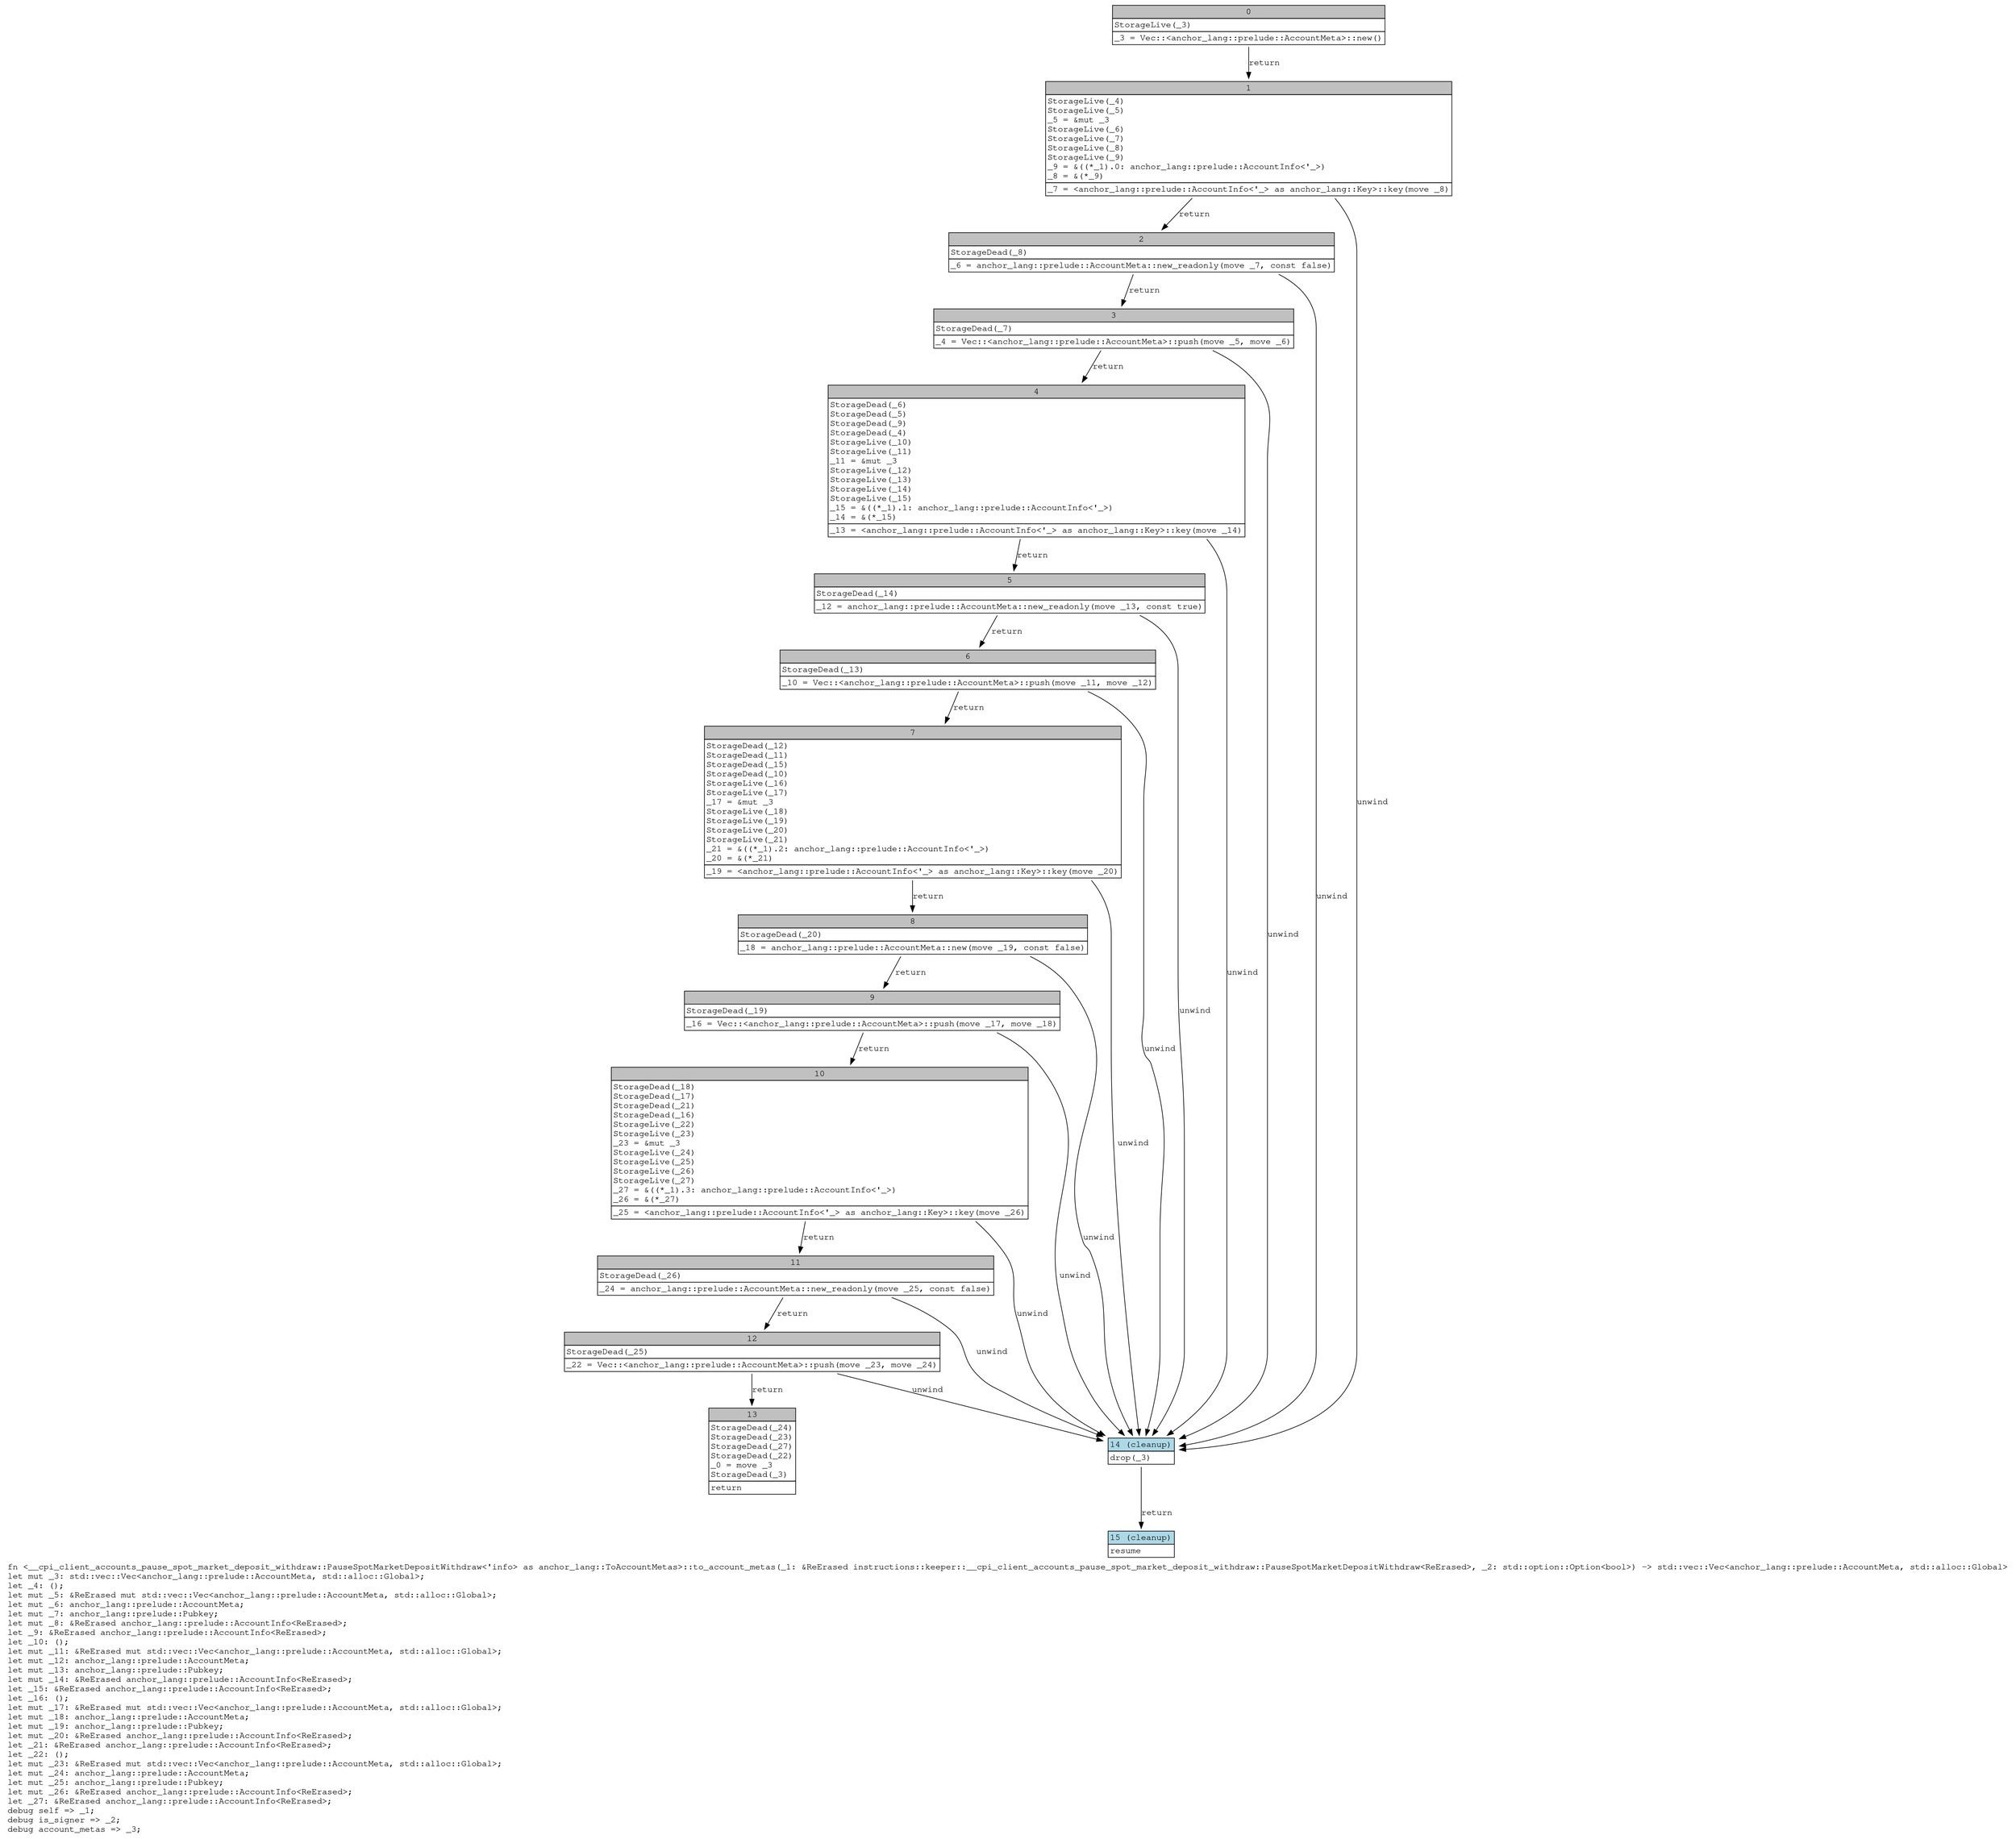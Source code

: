 digraph Mir_0_11383 {
    graph [fontname="Courier, monospace"];
    node [fontname="Courier, monospace"];
    edge [fontname="Courier, monospace"];
    label=<fn &lt;__cpi_client_accounts_pause_spot_market_deposit_withdraw::PauseSpotMarketDepositWithdraw&lt;'info&gt; as anchor_lang::ToAccountMetas&gt;::to_account_metas(_1: &amp;ReErased instructions::keeper::__cpi_client_accounts_pause_spot_market_deposit_withdraw::PauseSpotMarketDepositWithdraw&lt;ReErased&gt;, _2: std::option::Option&lt;bool&gt;) -&gt; std::vec::Vec&lt;anchor_lang::prelude::AccountMeta, std::alloc::Global&gt;<br align="left"/>let mut _3: std::vec::Vec&lt;anchor_lang::prelude::AccountMeta, std::alloc::Global&gt;;<br align="left"/>let _4: ();<br align="left"/>let mut _5: &amp;ReErased mut std::vec::Vec&lt;anchor_lang::prelude::AccountMeta, std::alloc::Global&gt;;<br align="left"/>let mut _6: anchor_lang::prelude::AccountMeta;<br align="left"/>let mut _7: anchor_lang::prelude::Pubkey;<br align="left"/>let mut _8: &amp;ReErased anchor_lang::prelude::AccountInfo&lt;ReErased&gt;;<br align="left"/>let _9: &amp;ReErased anchor_lang::prelude::AccountInfo&lt;ReErased&gt;;<br align="left"/>let _10: ();<br align="left"/>let mut _11: &amp;ReErased mut std::vec::Vec&lt;anchor_lang::prelude::AccountMeta, std::alloc::Global&gt;;<br align="left"/>let mut _12: anchor_lang::prelude::AccountMeta;<br align="left"/>let mut _13: anchor_lang::prelude::Pubkey;<br align="left"/>let mut _14: &amp;ReErased anchor_lang::prelude::AccountInfo&lt;ReErased&gt;;<br align="left"/>let _15: &amp;ReErased anchor_lang::prelude::AccountInfo&lt;ReErased&gt;;<br align="left"/>let _16: ();<br align="left"/>let mut _17: &amp;ReErased mut std::vec::Vec&lt;anchor_lang::prelude::AccountMeta, std::alloc::Global&gt;;<br align="left"/>let mut _18: anchor_lang::prelude::AccountMeta;<br align="left"/>let mut _19: anchor_lang::prelude::Pubkey;<br align="left"/>let mut _20: &amp;ReErased anchor_lang::prelude::AccountInfo&lt;ReErased&gt;;<br align="left"/>let _21: &amp;ReErased anchor_lang::prelude::AccountInfo&lt;ReErased&gt;;<br align="left"/>let _22: ();<br align="left"/>let mut _23: &amp;ReErased mut std::vec::Vec&lt;anchor_lang::prelude::AccountMeta, std::alloc::Global&gt;;<br align="left"/>let mut _24: anchor_lang::prelude::AccountMeta;<br align="left"/>let mut _25: anchor_lang::prelude::Pubkey;<br align="left"/>let mut _26: &amp;ReErased anchor_lang::prelude::AccountInfo&lt;ReErased&gt;;<br align="left"/>let _27: &amp;ReErased anchor_lang::prelude::AccountInfo&lt;ReErased&gt;;<br align="left"/>debug self =&gt; _1;<br align="left"/>debug is_signer =&gt; _2;<br align="left"/>debug account_metas =&gt; _3;<br align="left"/>>;
    bb0__0_11383 [shape="none", label=<<table border="0" cellborder="1" cellspacing="0"><tr><td bgcolor="gray" align="center" colspan="1">0</td></tr><tr><td align="left" balign="left">StorageLive(_3)<br/></td></tr><tr><td align="left">_3 = Vec::&lt;anchor_lang::prelude::AccountMeta&gt;::new()</td></tr></table>>];
    bb1__0_11383 [shape="none", label=<<table border="0" cellborder="1" cellspacing="0"><tr><td bgcolor="gray" align="center" colspan="1">1</td></tr><tr><td align="left" balign="left">StorageLive(_4)<br/>StorageLive(_5)<br/>_5 = &amp;mut _3<br/>StorageLive(_6)<br/>StorageLive(_7)<br/>StorageLive(_8)<br/>StorageLive(_9)<br/>_9 = &amp;((*_1).0: anchor_lang::prelude::AccountInfo&lt;'_&gt;)<br/>_8 = &amp;(*_9)<br/></td></tr><tr><td align="left">_7 = &lt;anchor_lang::prelude::AccountInfo&lt;'_&gt; as anchor_lang::Key&gt;::key(move _8)</td></tr></table>>];
    bb2__0_11383 [shape="none", label=<<table border="0" cellborder="1" cellspacing="0"><tr><td bgcolor="gray" align="center" colspan="1">2</td></tr><tr><td align="left" balign="left">StorageDead(_8)<br/></td></tr><tr><td align="left">_6 = anchor_lang::prelude::AccountMeta::new_readonly(move _7, const false)</td></tr></table>>];
    bb3__0_11383 [shape="none", label=<<table border="0" cellborder="1" cellspacing="0"><tr><td bgcolor="gray" align="center" colspan="1">3</td></tr><tr><td align="left" balign="left">StorageDead(_7)<br/></td></tr><tr><td align="left">_4 = Vec::&lt;anchor_lang::prelude::AccountMeta&gt;::push(move _5, move _6)</td></tr></table>>];
    bb4__0_11383 [shape="none", label=<<table border="0" cellborder="1" cellspacing="0"><tr><td bgcolor="gray" align="center" colspan="1">4</td></tr><tr><td align="left" balign="left">StorageDead(_6)<br/>StorageDead(_5)<br/>StorageDead(_9)<br/>StorageDead(_4)<br/>StorageLive(_10)<br/>StorageLive(_11)<br/>_11 = &amp;mut _3<br/>StorageLive(_12)<br/>StorageLive(_13)<br/>StorageLive(_14)<br/>StorageLive(_15)<br/>_15 = &amp;((*_1).1: anchor_lang::prelude::AccountInfo&lt;'_&gt;)<br/>_14 = &amp;(*_15)<br/></td></tr><tr><td align="left">_13 = &lt;anchor_lang::prelude::AccountInfo&lt;'_&gt; as anchor_lang::Key&gt;::key(move _14)</td></tr></table>>];
    bb5__0_11383 [shape="none", label=<<table border="0" cellborder="1" cellspacing="0"><tr><td bgcolor="gray" align="center" colspan="1">5</td></tr><tr><td align="left" balign="left">StorageDead(_14)<br/></td></tr><tr><td align="left">_12 = anchor_lang::prelude::AccountMeta::new_readonly(move _13, const true)</td></tr></table>>];
    bb6__0_11383 [shape="none", label=<<table border="0" cellborder="1" cellspacing="0"><tr><td bgcolor="gray" align="center" colspan="1">6</td></tr><tr><td align="left" balign="left">StorageDead(_13)<br/></td></tr><tr><td align="left">_10 = Vec::&lt;anchor_lang::prelude::AccountMeta&gt;::push(move _11, move _12)</td></tr></table>>];
    bb7__0_11383 [shape="none", label=<<table border="0" cellborder="1" cellspacing="0"><tr><td bgcolor="gray" align="center" colspan="1">7</td></tr><tr><td align="left" balign="left">StorageDead(_12)<br/>StorageDead(_11)<br/>StorageDead(_15)<br/>StorageDead(_10)<br/>StorageLive(_16)<br/>StorageLive(_17)<br/>_17 = &amp;mut _3<br/>StorageLive(_18)<br/>StorageLive(_19)<br/>StorageLive(_20)<br/>StorageLive(_21)<br/>_21 = &amp;((*_1).2: anchor_lang::prelude::AccountInfo&lt;'_&gt;)<br/>_20 = &amp;(*_21)<br/></td></tr><tr><td align="left">_19 = &lt;anchor_lang::prelude::AccountInfo&lt;'_&gt; as anchor_lang::Key&gt;::key(move _20)</td></tr></table>>];
    bb8__0_11383 [shape="none", label=<<table border="0" cellborder="1" cellspacing="0"><tr><td bgcolor="gray" align="center" colspan="1">8</td></tr><tr><td align="left" balign="left">StorageDead(_20)<br/></td></tr><tr><td align="left">_18 = anchor_lang::prelude::AccountMeta::new(move _19, const false)</td></tr></table>>];
    bb9__0_11383 [shape="none", label=<<table border="0" cellborder="1" cellspacing="0"><tr><td bgcolor="gray" align="center" colspan="1">9</td></tr><tr><td align="left" balign="left">StorageDead(_19)<br/></td></tr><tr><td align="left">_16 = Vec::&lt;anchor_lang::prelude::AccountMeta&gt;::push(move _17, move _18)</td></tr></table>>];
    bb10__0_11383 [shape="none", label=<<table border="0" cellborder="1" cellspacing="0"><tr><td bgcolor="gray" align="center" colspan="1">10</td></tr><tr><td align="left" balign="left">StorageDead(_18)<br/>StorageDead(_17)<br/>StorageDead(_21)<br/>StorageDead(_16)<br/>StorageLive(_22)<br/>StorageLive(_23)<br/>_23 = &amp;mut _3<br/>StorageLive(_24)<br/>StorageLive(_25)<br/>StorageLive(_26)<br/>StorageLive(_27)<br/>_27 = &amp;((*_1).3: anchor_lang::prelude::AccountInfo&lt;'_&gt;)<br/>_26 = &amp;(*_27)<br/></td></tr><tr><td align="left">_25 = &lt;anchor_lang::prelude::AccountInfo&lt;'_&gt; as anchor_lang::Key&gt;::key(move _26)</td></tr></table>>];
    bb11__0_11383 [shape="none", label=<<table border="0" cellborder="1" cellspacing="0"><tr><td bgcolor="gray" align="center" colspan="1">11</td></tr><tr><td align="left" balign="left">StorageDead(_26)<br/></td></tr><tr><td align="left">_24 = anchor_lang::prelude::AccountMeta::new_readonly(move _25, const false)</td></tr></table>>];
    bb12__0_11383 [shape="none", label=<<table border="0" cellborder="1" cellspacing="0"><tr><td bgcolor="gray" align="center" colspan="1">12</td></tr><tr><td align="left" balign="left">StorageDead(_25)<br/></td></tr><tr><td align="left">_22 = Vec::&lt;anchor_lang::prelude::AccountMeta&gt;::push(move _23, move _24)</td></tr></table>>];
    bb13__0_11383 [shape="none", label=<<table border="0" cellborder="1" cellspacing="0"><tr><td bgcolor="gray" align="center" colspan="1">13</td></tr><tr><td align="left" balign="left">StorageDead(_24)<br/>StorageDead(_23)<br/>StorageDead(_27)<br/>StorageDead(_22)<br/>_0 = move _3<br/>StorageDead(_3)<br/></td></tr><tr><td align="left">return</td></tr></table>>];
    bb14__0_11383 [shape="none", label=<<table border="0" cellborder="1" cellspacing="0"><tr><td bgcolor="lightblue" align="center" colspan="1">14 (cleanup)</td></tr><tr><td align="left">drop(_3)</td></tr></table>>];
    bb15__0_11383 [shape="none", label=<<table border="0" cellborder="1" cellspacing="0"><tr><td bgcolor="lightblue" align="center" colspan="1">15 (cleanup)</td></tr><tr><td align="left">resume</td></tr></table>>];
    bb0__0_11383 -> bb1__0_11383 [label="return"];
    bb1__0_11383 -> bb2__0_11383 [label="return"];
    bb1__0_11383 -> bb14__0_11383 [label="unwind"];
    bb2__0_11383 -> bb3__0_11383 [label="return"];
    bb2__0_11383 -> bb14__0_11383 [label="unwind"];
    bb3__0_11383 -> bb4__0_11383 [label="return"];
    bb3__0_11383 -> bb14__0_11383 [label="unwind"];
    bb4__0_11383 -> bb5__0_11383 [label="return"];
    bb4__0_11383 -> bb14__0_11383 [label="unwind"];
    bb5__0_11383 -> bb6__0_11383 [label="return"];
    bb5__0_11383 -> bb14__0_11383 [label="unwind"];
    bb6__0_11383 -> bb7__0_11383 [label="return"];
    bb6__0_11383 -> bb14__0_11383 [label="unwind"];
    bb7__0_11383 -> bb8__0_11383 [label="return"];
    bb7__0_11383 -> bb14__0_11383 [label="unwind"];
    bb8__0_11383 -> bb9__0_11383 [label="return"];
    bb8__0_11383 -> bb14__0_11383 [label="unwind"];
    bb9__0_11383 -> bb10__0_11383 [label="return"];
    bb9__0_11383 -> bb14__0_11383 [label="unwind"];
    bb10__0_11383 -> bb11__0_11383 [label="return"];
    bb10__0_11383 -> bb14__0_11383 [label="unwind"];
    bb11__0_11383 -> bb12__0_11383 [label="return"];
    bb11__0_11383 -> bb14__0_11383 [label="unwind"];
    bb12__0_11383 -> bb13__0_11383 [label="return"];
    bb12__0_11383 -> bb14__0_11383 [label="unwind"];
    bb14__0_11383 -> bb15__0_11383 [label="return"];
}
